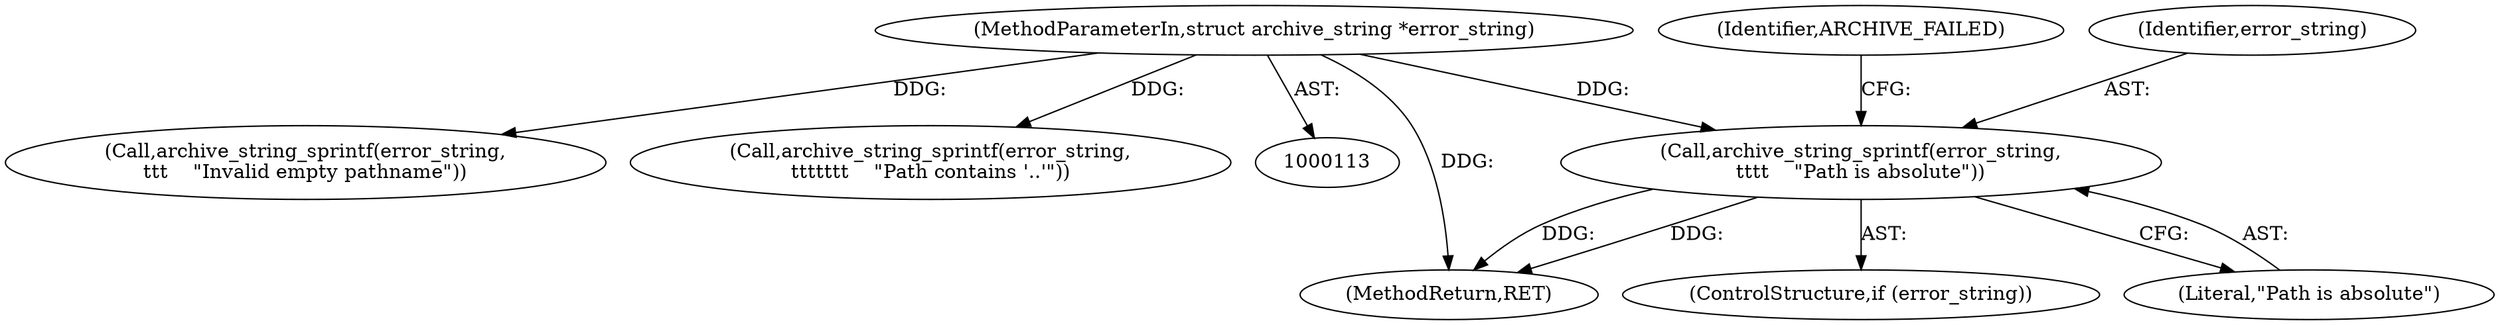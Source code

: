 digraph "0_libarchive_dfd6b54ce33960e420fb206d8872fb759b577ad9_0@API" {
"1000170" [label="(Call,archive_string_sprintf(error_string,\n\t\t\t\t    \"Path is absolute\"))"];
"1000116" [label="(MethodParameterIn,struct archive_string *error_string)"];
"1000328" [label="(MethodReturn,RET)"];
"1000168" [label="(ControlStructure,if (error_string))"];
"1000174" [label="(Identifier,ARCHIVE_FAILED)"];
"1000144" [label="(Call,archive_string_sprintf(error_string,\n\t\t\t    \"Invalid empty pathname\"))"];
"1000171" [label="(Identifier,error_string)"];
"1000263" [label="(Call,archive_string_sprintf(error_string,\n\t\t\t\t\t\t\t    \"Path contains '..'\"))"];
"1000116" [label="(MethodParameterIn,struct archive_string *error_string)"];
"1000170" [label="(Call,archive_string_sprintf(error_string,\n\t\t\t\t    \"Path is absolute\"))"];
"1000172" [label="(Literal,\"Path is absolute\")"];
"1000170" -> "1000168"  [label="AST: "];
"1000170" -> "1000172"  [label="CFG: "];
"1000171" -> "1000170"  [label="AST: "];
"1000172" -> "1000170"  [label="AST: "];
"1000174" -> "1000170"  [label="CFG: "];
"1000170" -> "1000328"  [label="DDG: "];
"1000170" -> "1000328"  [label="DDG: "];
"1000116" -> "1000170"  [label="DDG: "];
"1000116" -> "1000113"  [label="AST: "];
"1000116" -> "1000328"  [label="DDG: "];
"1000116" -> "1000144"  [label="DDG: "];
"1000116" -> "1000263"  [label="DDG: "];
}
